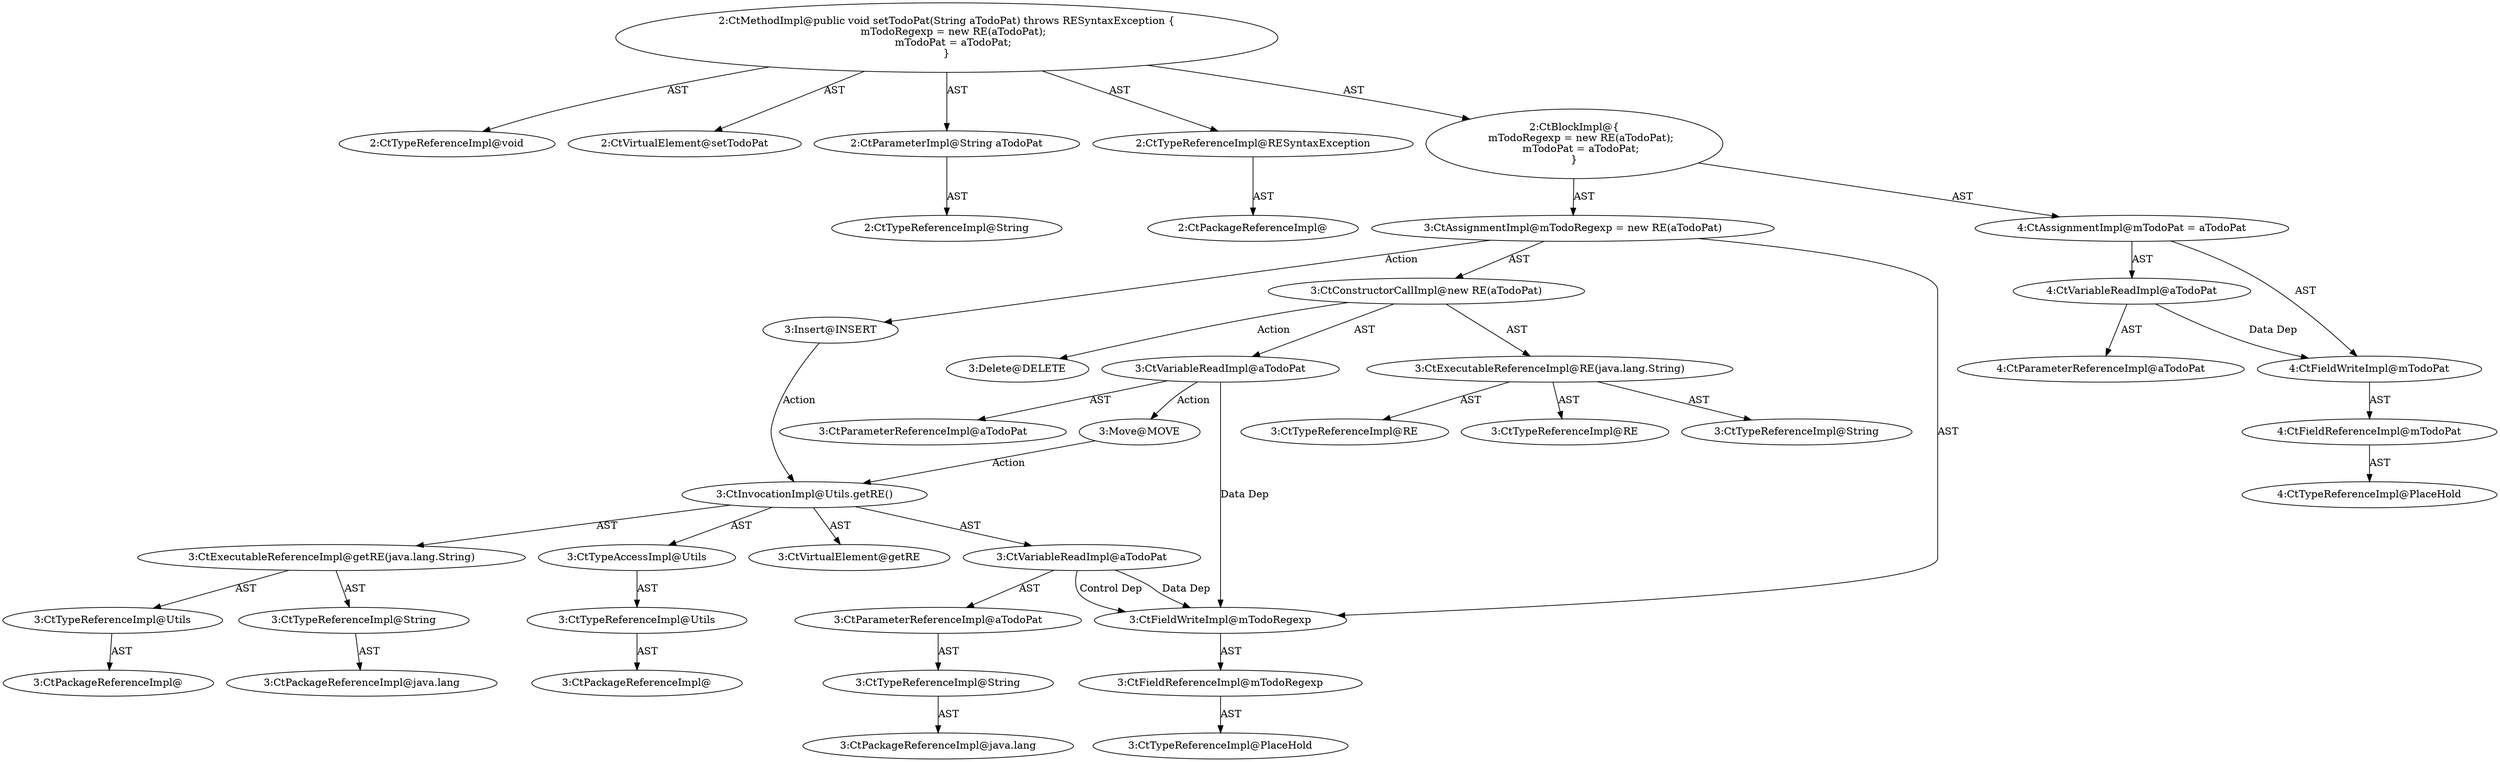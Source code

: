 digraph "setTodoPat#?,String" {
0 [label="2:CtTypeReferenceImpl@void" shape=ellipse]
1 [label="2:CtVirtualElement@setTodoPat" shape=ellipse]
2 [label="2:CtParameterImpl@String aTodoPat" shape=ellipse]
3 [label="2:CtTypeReferenceImpl@String" shape=ellipse]
4 [label="2:CtTypeReferenceImpl@RESyntaxException" shape=ellipse]
5 [label="2:CtPackageReferenceImpl@" shape=ellipse]
6 [label="3:CtFieldReferenceImpl@mTodoRegexp" shape=ellipse]
7 [label="3:CtTypeReferenceImpl@PlaceHold" shape=ellipse]
8 [label="3:CtFieldWriteImpl@mTodoRegexp" shape=ellipse]
9 [label="3:CtExecutableReferenceImpl@RE(java.lang.String)" shape=ellipse]
10 [label="3:CtTypeReferenceImpl@RE" shape=ellipse]
11 [label="3:CtTypeReferenceImpl@RE" shape=ellipse]
12 [label="3:CtTypeReferenceImpl@String" shape=ellipse]
13 [label="3:CtVariableReadImpl@aTodoPat" shape=ellipse]
14 [label="3:CtParameterReferenceImpl@aTodoPat" shape=ellipse]
15 [label="3:CtConstructorCallImpl@new RE(aTodoPat)" shape=ellipse]
16 [label="3:CtAssignmentImpl@mTodoRegexp = new RE(aTodoPat)" shape=ellipse]
17 [label="4:CtFieldReferenceImpl@mTodoPat" shape=ellipse]
18 [label="4:CtTypeReferenceImpl@PlaceHold" shape=ellipse]
19 [label="4:CtFieldWriteImpl@mTodoPat" shape=ellipse]
20 [label="4:CtVariableReadImpl@aTodoPat" shape=ellipse]
21 [label="4:CtParameterReferenceImpl@aTodoPat" shape=ellipse]
22 [label="4:CtAssignmentImpl@mTodoPat = aTodoPat" shape=ellipse]
23 [label="2:CtBlockImpl@\{
    mTodoRegexp = new RE(aTodoPat);
    mTodoPat = aTodoPat;
\}" shape=ellipse]
24 [label="2:CtMethodImpl@public void setTodoPat(String aTodoPat) throws RESyntaxException \{
    mTodoRegexp = new RE(aTodoPat);
    mTodoPat = aTodoPat;
\}" shape=ellipse]
25 [label="3:Delete@DELETE" shape=ellipse]
26 [label="3:Insert@INSERT" shape=ellipse]
27 [label="3:CtPackageReferenceImpl@" shape=ellipse]
28 [label="3:CtTypeReferenceImpl@Utils" shape=ellipse]
29 [label="3:CtTypeAccessImpl@Utils" shape=ellipse]
30 [label="3:CtPackageReferenceImpl@" shape=ellipse]
31 [label="3:CtTypeReferenceImpl@Utils" shape=ellipse]
32 [label="3:CtPackageReferenceImpl@java.lang" shape=ellipse]
33 [label="3:CtTypeReferenceImpl@String" shape=ellipse]
34 [label="3:CtExecutableReferenceImpl@getRE(java.lang.String)" shape=ellipse]
35 [label="3:CtPackageReferenceImpl@java.lang" shape=ellipse]
36 [label="3:CtTypeReferenceImpl@String" shape=ellipse]
37 [label="3:CtParameterReferenceImpl@aTodoPat" shape=ellipse]
38 [label="3:CtVariableReadImpl@aTodoPat" shape=ellipse]
39 [label="3:CtInvocationImpl@Utils.getRE()" shape=ellipse]
40 [label="3:CtVirtualElement@getRE" shape=ellipse]
41 [label="3:Move@MOVE" shape=ellipse]
2 -> 3 [label="AST"];
4 -> 5 [label="AST"];
6 -> 7 [label="AST"];
8 -> 6 [label="AST"];
9 -> 10 [label="AST"];
9 -> 11 [label="AST"];
9 -> 12 [label="AST"];
13 -> 14 [label="AST"];
13 -> 8 [label="Data Dep"];
13 -> 41 [label="Action"];
15 -> 9 [label="AST"];
15 -> 13 [label="AST"];
15 -> 25 [label="Action"];
16 -> 8 [label="AST"];
16 -> 15 [label="AST"];
16 -> 26 [label="Action"];
17 -> 18 [label="AST"];
19 -> 17 [label="AST"];
20 -> 21 [label="AST"];
20 -> 19 [label="Data Dep"];
22 -> 19 [label="AST"];
22 -> 20 [label="AST"];
23 -> 16 [label="AST"];
23 -> 22 [label="AST"];
24 -> 1 [label="AST"];
24 -> 0 [label="AST"];
24 -> 2 [label="AST"];
24 -> 4 [label="AST"];
24 -> 23 [label="AST"];
26 -> 39 [label="Action"];
28 -> 27 [label="AST"];
29 -> 28 [label="AST"];
31 -> 30 [label="AST"];
33 -> 32 [label="AST"];
34 -> 31 [label="AST"];
34 -> 33 [label="AST"];
36 -> 35 [label="AST"];
37 -> 36 [label="AST"];
38 -> 37 [label="AST"];
38 -> 8 [label="Data Dep"];
38 -> 8 [label="Control Dep"];
39 -> 40 [label="AST"];
39 -> 29 [label="AST"];
39 -> 34 [label="AST"];
39 -> 38 [label="AST"];
41 -> 39 [label="Action"];
}